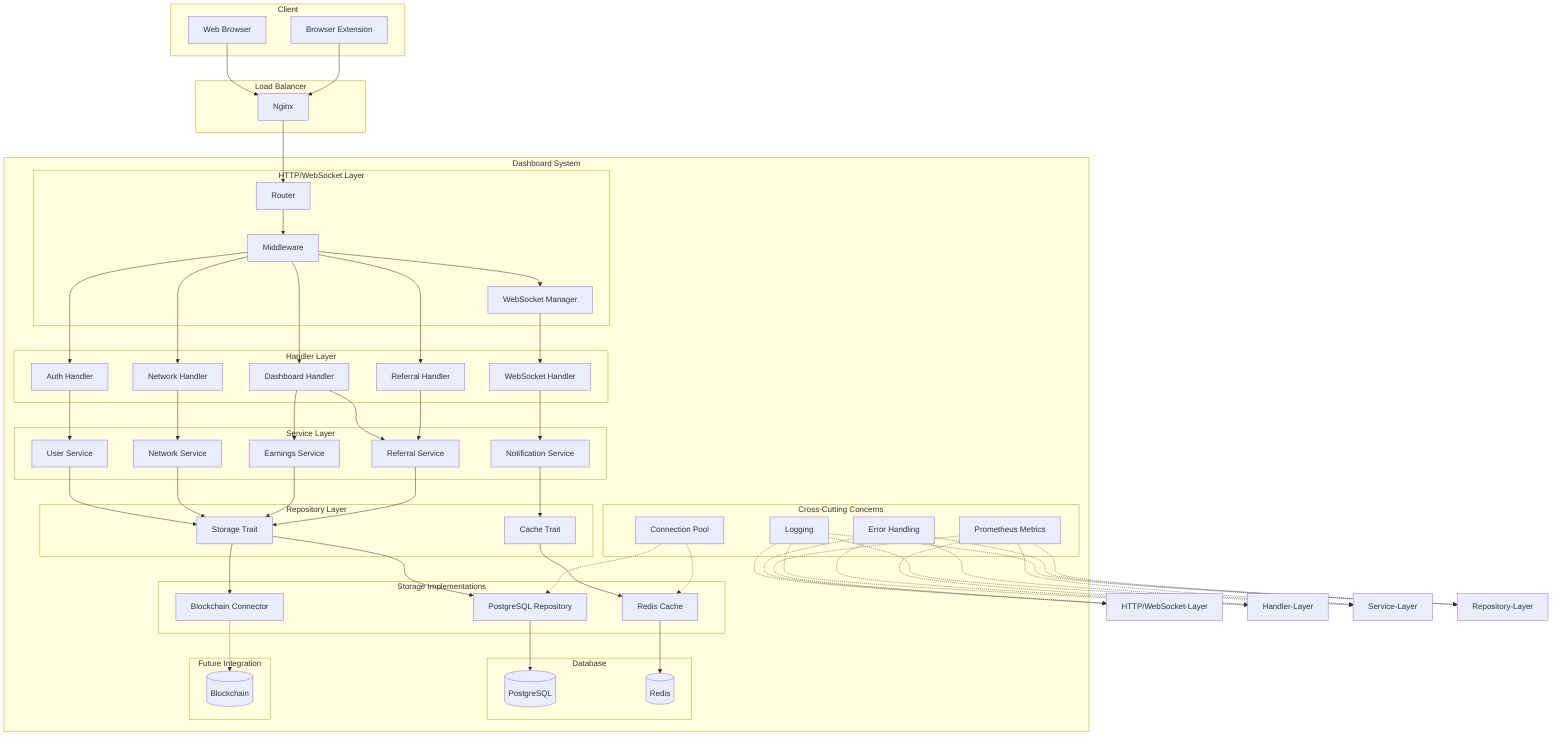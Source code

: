 flowchart TB
    subgraph Client
        Browser[Web Browser]
        Extension[Browser Extension]
    end
    
    subgraph "Dashboard System"
        subgraph "HTTP/WebSocket Layer"
            Router[Router]
            Middleware[Middleware]
            WSManager[WebSocket Manager]
        end
        
        subgraph "Handler Layer"
            WSHandler[WebSocket Handler]
            AuthHandler[Auth Handler]
            DashboardHandler[Dashboard Handler]
            NetworkHandler[Network Handler]
            ReferralHandler[Referral Handler]
        end
        
        subgraph "Service Layer"
            UserService[User Service]
            NetworkService[Network Service]
            EarningsService[Earnings Service]
            ReferralService[Referral Service]
            NotificationService[Notification Service]
        end
        
        subgraph "Repository Layer"
            StorageTrait[Storage Trait]
            CacheTrait[Cache Trait]
        end
        
        subgraph "Storage Implementations"
            PostgresRepo[PostgreSQL Repository]
            RedisCache[Redis Cache]
            BlockchainConnector[Blockchain Connector]
        end
        
        subgraph "Database"
            Postgres[(PostgreSQL)]
            Redis[(Redis)]
        end
        
        subgraph "Future Integration"
            Blockchain[(Blockchain)]
        end
        
        subgraph "Cross-Cutting Concerns"
            Logging[Logging]
            ErrorHandling[Error Handling]
            Metrics[Prometheus Metrics]
            ConnectionPool[Connection Pool]
        end
    end
    
    subgraph "Load Balancer"
        Nginx[Nginx]
    end
    
    Browser --> Nginx
    Extension --> Nginx
    
    Nginx --> Router
    Router --> Middleware
    Middleware --> WSManager & AuthHandler & DashboardHandler & NetworkHandler & ReferralHandler
    
    WSManager --> WSHandler
    
    WSHandler --> NotificationService
    AuthHandler --> UserService
    DashboardHandler --> EarningsService & ReferralService
    NetworkHandler --> NetworkService
    ReferralHandler --> ReferralService
    
    UserService & NetworkService & EarningsService & ReferralService --> StorageTrait
    NotificationService --> CacheTrait
    
    StorageTrait --> PostgresRepo & BlockchainConnector
    CacheTrait --> RedisCache
    
    PostgresRepo --> Postgres
    RedisCache --> Redis
    BlockchainConnector -.-> Blockchain
    
    ConnectionPool -.-> PostgresRepo & RedisCache
    
    Logging -.-> HTTP/WebSocket-Layer & Handler-Layer & Service-Layer & Repository-Layer
    ErrorHandling -.-> HTTP/WebSocket-Layer & Handler-Layer & Service-Layer & Repository-Layer
    Metrics -.-> HTTP/WebSocket-Layer & Handler-Layer & Service-Layer & Repository-Layer